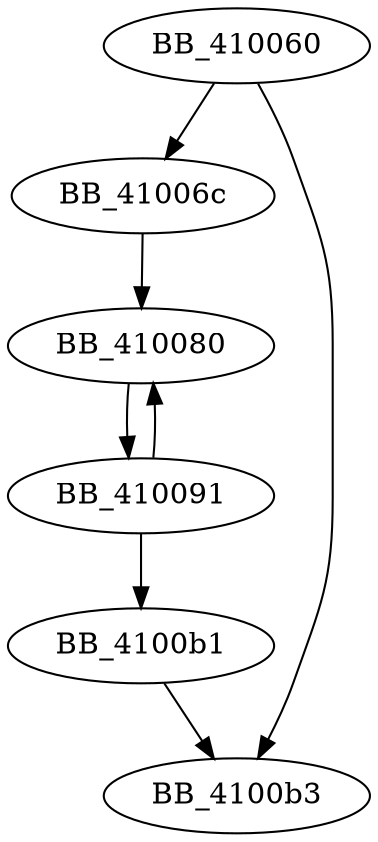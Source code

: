 DiGraph sub_410060{
BB_410060->BB_41006c
BB_410060->BB_4100b3
BB_41006c->BB_410080
BB_410080->BB_410091
BB_410091->BB_410080
BB_410091->BB_4100b1
BB_4100b1->BB_4100b3
}
